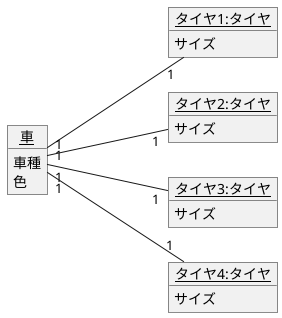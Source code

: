 @startuml
left to right direction
object "<u>車</u>" as car{
    車種
    色
}
object "<u>タイヤ1:タイヤ</u>" as 1{
    サイズ
}
object "<u>タイヤ2:タイヤ</u>" as 2{
    サイズ
}
object "<u>タイヤ3:タイヤ</u>" as 3{
    サイズ
}
object "<u>タイヤ4:タイヤ</u>" as 4{
    サイズ
}
car "1"---"1" 1
car "1"---"1" 2
car "1"---"1" 3
car "1"---"1" 4
@enduml